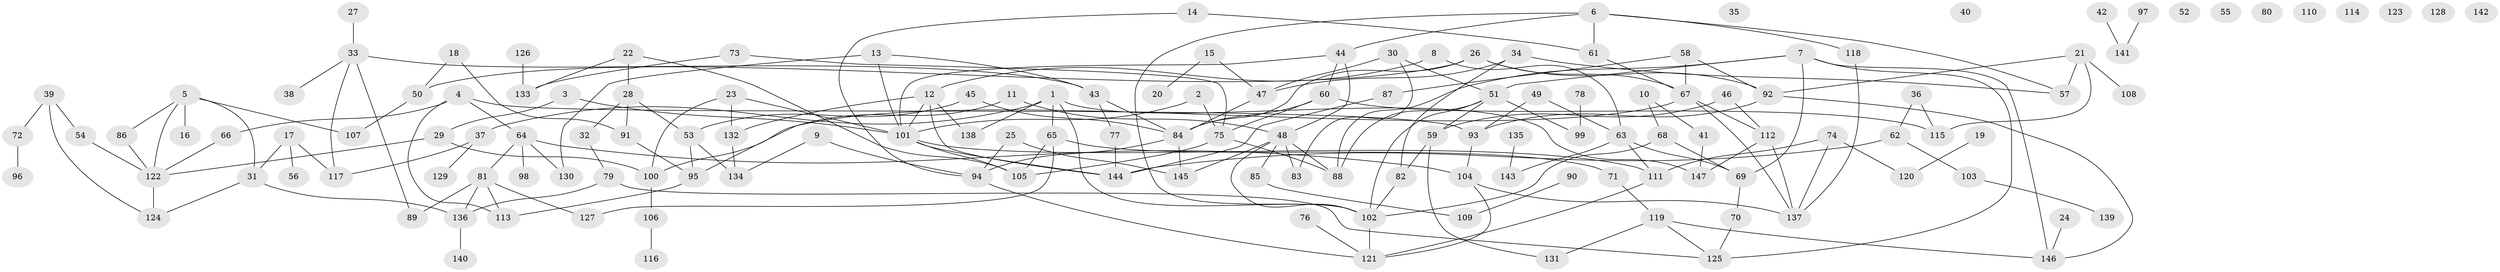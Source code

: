 // coarse degree distribution, {1: 0.1917808219178082, 0: 0.136986301369863, 2: 0.2465753424657534, 5: 0.0410958904109589, 4: 0.1917808219178082, 3: 0.0547945205479452, 7: 0.0684931506849315, 6: 0.0410958904109589, 14: 0.0136986301369863, 10: 0.0136986301369863}
// Generated by graph-tools (version 1.1) at 2025/44/03/04/25 21:44:07]
// undirected, 147 vertices, 205 edges
graph export_dot {
graph [start="1"]
  node [color=gray90,style=filled];
  1;
  2;
  3;
  4;
  5;
  6;
  7;
  8;
  9;
  10;
  11;
  12;
  13;
  14;
  15;
  16;
  17;
  18;
  19;
  20;
  21;
  22;
  23;
  24;
  25;
  26;
  27;
  28;
  29;
  30;
  31;
  32;
  33;
  34;
  35;
  36;
  37;
  38;
  39;
  40;
  41;
  42;
  43;
  44;
  45;
  46;
  47;
  48;
  49;
  50;
  51;
  52;
  53;
  54;
  55;
  56;
  57;
  58;
  59;
  60;
  61;
  62;
  63;
  64;
  65;
  66;
  67;
  68;
  69;
  70;
  71;
  72;
  73;
  74;
  75;
  76;
  77;
  78;
  79;
  80;
  81;
  82;
  83;
  84;
  85;
  86;
  87;
  88;
  89;
  90;
  91;
  92;
  93;
  94;
  95;
  96;
  97;
  98;
  99;
  100;
  101;
  102;
  103;
  104;
  105;
  106;
  107;
  108;
  109;
  110;
  111;
  112;
  113;
  114;
  115;
  116;
  117;
  118;
  119;
  120;
  121;
  122;
  123;
  124;
  125;
  126;
  127;
  128;
  129;
  130;
  131;
  132;
  133;
  134;
  135;
  136;
  137;
  138;
  139;
  140;
  141;
  142;
  143;
  144;
  145;
  146;
  147;
  1 -- 37;
  1 -- 65;
  1 -- 102;
  1 -- 138;
  1 -- 147;
  2 -- 75;
  2 -- 101;
  3 -- 29;
  3 -- 101;
  4 -- 64;
  4 -- 66;
  4 -- 93;
  4 -- 113;
  5 -- 16;
  5 -- 31;
  5 -- 86;
  5 -- 107;
  5 -- 122;
  6 -- 44;
  6 -- 57;
  6 -- 61;
  6 -- 102;
  6 -- 118;
  7 -- 51;
  7 -- 69;
  7 -- 88;
  7 -- 125;
  7 -- 146;
  8 -- 12;
  8 -- 63;
  9 -- 94;
  9 -- 134;
  10 -- 41;
  10 -- 68;
  11 -- 48;
  11 -- 95;
  12 -- 101;
  12 -- 132;
  12 -- 138;
  12 -- 144;
  13 -- 43;
  13 -- 101;
  13 -- 130;
  14 -- 61;
  14 -- 94;
  15 -- 20;
  15 -- 47;
  17 -- 31;
  17 -- 56;
  17 -- 117;
  18 -- 50;
  18 -- 91;
  19 -- 120;
  21 -- 57;
  21 -- 92;
  21 -- 108;
  21 -- 115;
  22 -- 28;
  22 -- 105;
  22 -- 133;
  23 -- 100;
  23 -- 101;
  23 -- 132;
  24 -- 146;
  25 -- 94;
  25 -- 145;
  26 -- 50;
  26 -- 67;
  26 -- 84;
  26 -- 92;
  27 -- 33;
  28 -- 32;
  28 -- 53;
  28 -- 91;
  29 -- 100;
  29 -- 122;
  30 -- 47;
  30 -- 51;
  30 -- 83;
  31 -- 124;
  31 -- 136;
  32 -- 79;
  33 -- 38;
  33 -- 43;
  33 -- 89;
  33 -- 117;
  34 -- 47;
  34 -- 57;
  34 -- 82;
  36 -- 62;
  36 -- 115;
  37 -- 117;
  37 -- 129;
  39 -- 54;
  39 -- 72;
  39 -- 124;
  41 -- 147;
  42 -- 141;
  43 -- 77;
  43 -- 84;
  44 -- 48;
  44 -- 60;
  44 -- 101;
  45 -- 53;
  45 -- 84;
  46 -- 59;
  46 -- 112;
  47 -- 84;
  48 -- 83;
  48 -- 85;
  48 -- 88;
  48 -- 102;
  48 -- 145;
  49 -- 63;
  49 -- 93;
  50 -- 107;
  51 -- 59;
  51 -- 88;
  51 -- 99;
  51 -- 102;
  53 -- 95;
  53 -- 134;
  54 -- 122;
  58 -- 67;
  58 -- 87;
  58 -- 92;
  59 -- 82;
  59 -- 131;
  60 -- 75;
  60 -- 84;
  60 -- 115;
  61 -- 67;
  62 -- 103;
  62 -- 144;
  63 -- 69;
  63 -- 111;
  63 -- 143;
  64 -- 81;
  64 -- 98;
  64 -- 104;
  64 -- 130;
  65 -- 71;
  65 -- 105;
  65 -- 127;
  66 -- 122;
  67 -- 100;
  67 -- 112;
  67 -- 137;
  68 -- 69;
  68 -- 102;
  69 -- 70;
  70 -- 125;
  71 -- 119;
  72 -- 96;
  73 -- 75;
  73 -- 133;
  74 -- 111;
  74 -- 120;
  74 -- 137;
  75 -- 88;
  75 -- 105;
  76 -- 121;
  77 -- 144;
  78 -- 99;
  79 -- 125;
  79 -- 136;
  81 -- 89;
  81 -- 113;
  81 -- 127;
  81 -- 136;
  82 -- 102;
  84 -- 94;
  84 -- 145;
  85 -- 109;
  86 -- 122;
  87 -- 144;
  90 -- 109;
  91 -- 95;
  92 -- 93;
  92 -- 146;
  93 -- 104;
  94 -- 121;
  95 -- 113;
  97 -- 141;
  100 -- 106;
  101 -- 105;
  101 -- 111;
  101 -- 144;
  102 -- 121;
  103 -- 139;
  104 -- 121;
  104 -- 137;
  106 -- 116;
  111 -- 121;
  112 -- 137;
  112 -- 147;
  118 -- 137;
  119 -- 125;
  119 -- 131;
  119 -- 146;
  122 -- 124;
  126 -- 133;
  132 -- 134;
  135 -- 143;
  136 -- 140;
}
